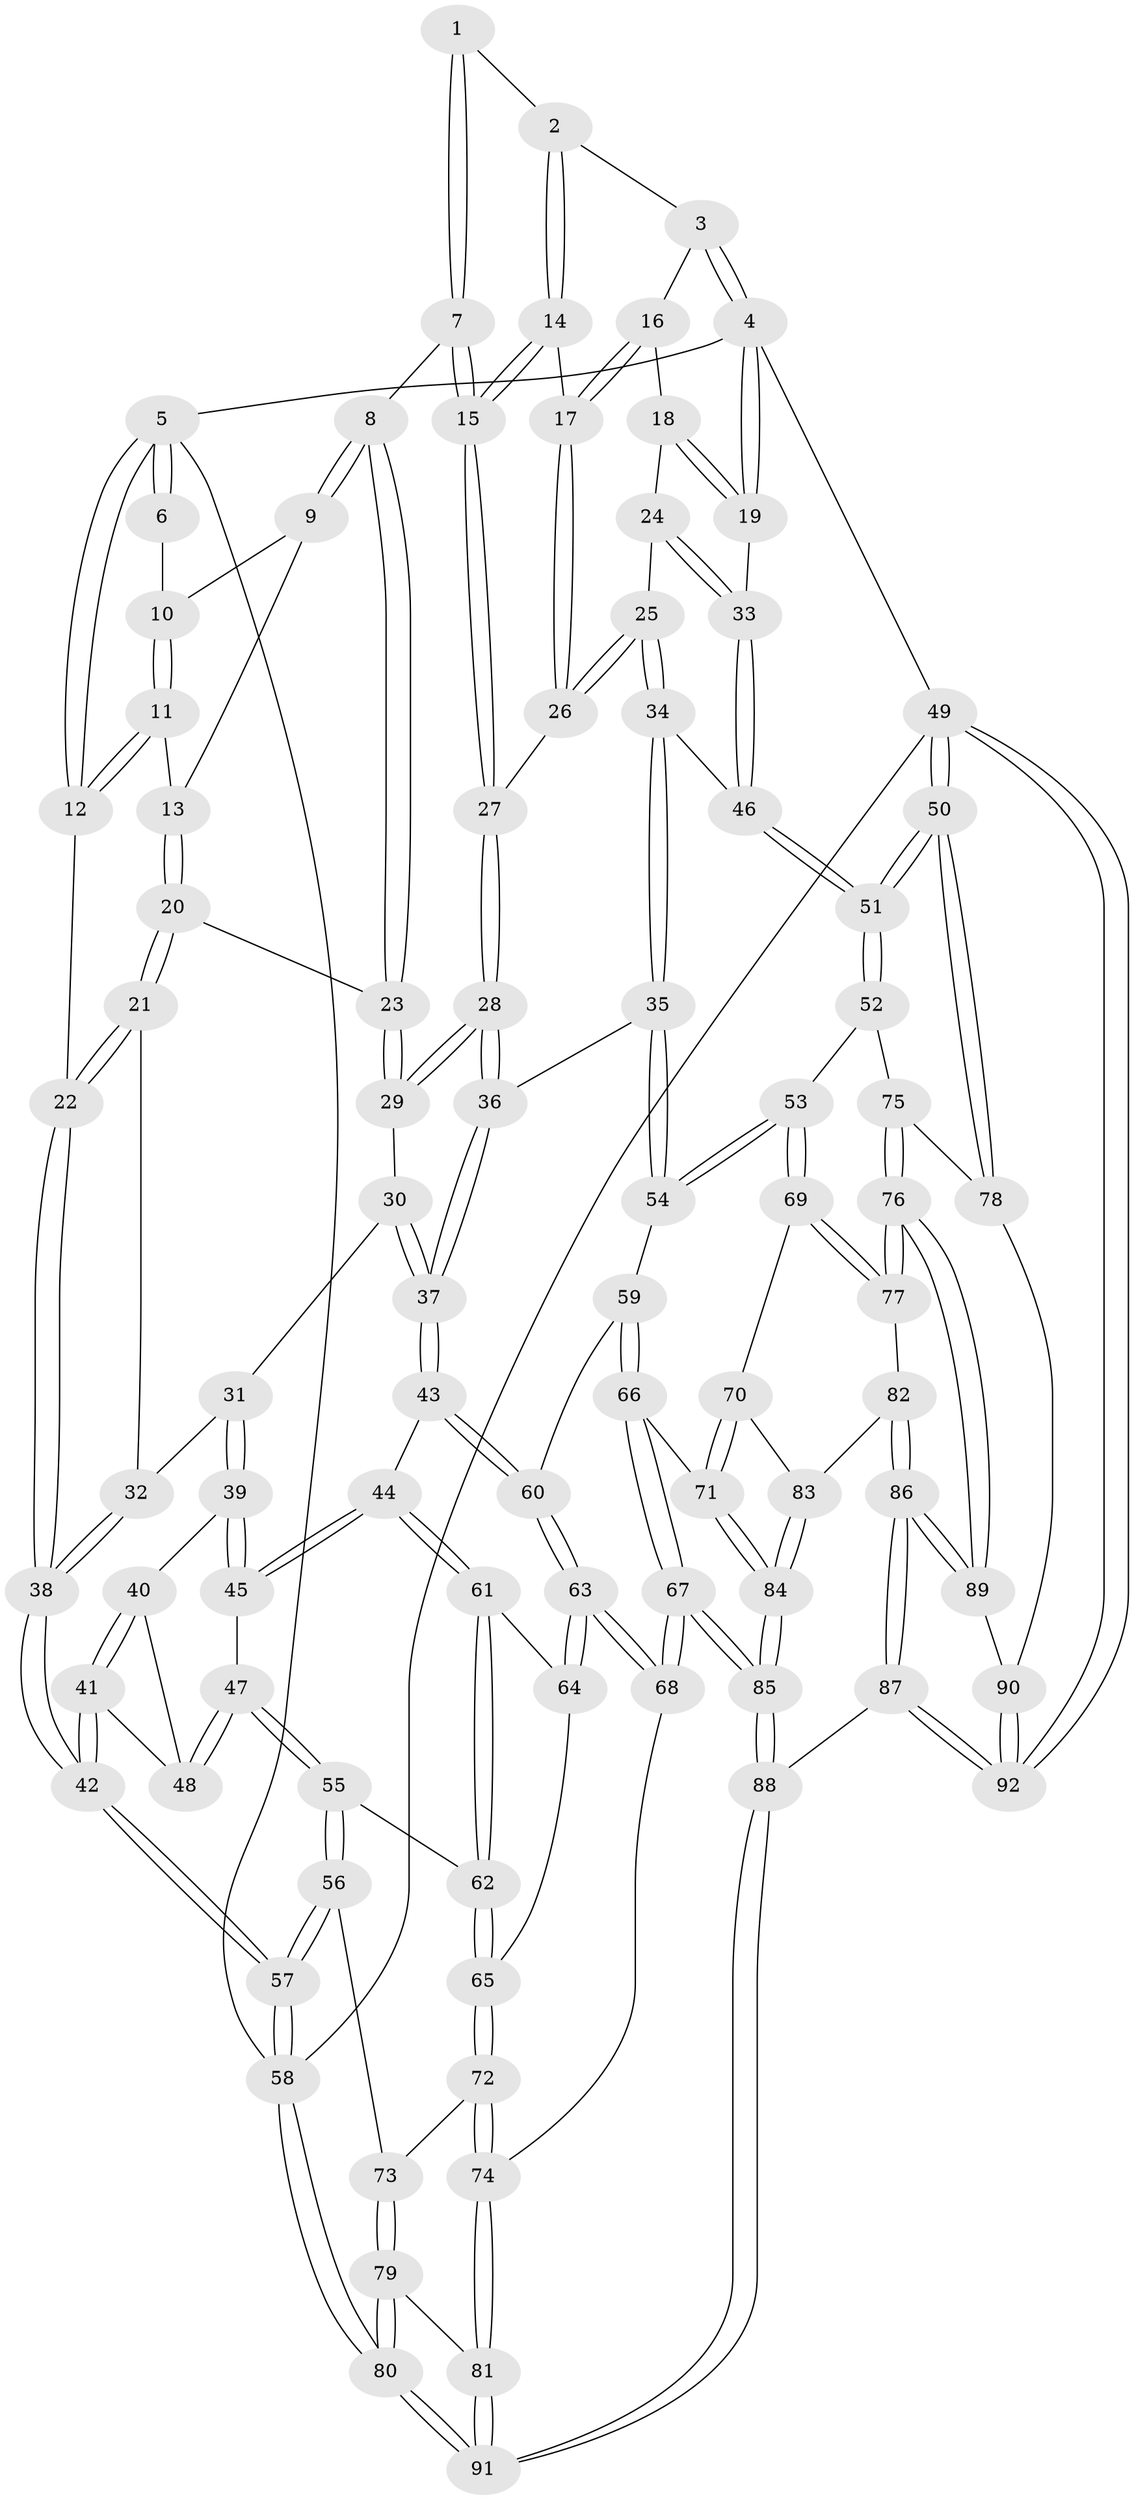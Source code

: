 // Generated by graph-tools (version 1.1) at 2025/03/03/09/25 03:03:28]
// undirected, 92 vertices, 227 edges
graph export_dot {
graph [start="1"]
  node [color=gray90,style=filled];
  1 [pos="+0.3582411044239796+0"];
  2 [pos="+0.6625741921233737+0"];
  3 [pos="+0.7325262259086947+0"];
  4 [pos="+1+0"];
  5 [pos="+0+0"];
  6 [pos="+0.10190521606761771+0"];
  7 [pos="+0.34617083788383973+0.16270387923781202"];
  8 [pos="+0.30879900954684675+0.1810699250992665"];
  9 [pos="+0.1998174162498526+0.06935396992219882"];
  10 [pos="+0.12087000909632245+0"];
  11 [pos="+0.10226228996154742+0.14206441258470953"];
  12 [pos="+0+0.24252878087830754"];
  13 [pos="+0.11293400727018243+0.14733761013163346"];
  14 [pos="+0.6230575983400299+0.09124783405032562"];
  15 [pos="+0.43176596572649295+0.1957356492601912"];
  16 [pos="+0.8080458933204269+0.1440542626885746"];
  17 [pos="+0.6781053418165017+0.1848387572094467"];
  18 [pos="+0.9216156578274881+0.157930102212529"];
  19 [pos="+1+0"];
  20 [pos="+0.23119421546412317+0.23658113079534493"];
  21 [pos="+0.1991967523945078+0.27490377309884223"];
  22 [pos="+0+0.28827983357774367"];
  23 [pos="+0.25223743640104407+0.22996700149968566"];
  24 [pos="+0.8042652357671721+0.30270350618073916"];
  25 [pos="+0.7331353555626798+0.37025153785202525"];
  26 [pos="+0.7005358622953726+0.2837069570455851"];
  27 [pos="+0.44988175195895747+0.24262543127235994"];
  28 [pos="+0.48881631709762846+0.44362330117736043"];
  29 [pos="+0.3208489707333554+0.35297108103265"];
  30 [pos="+0.26077479361546846+0.4296828853846106"];
  31 [pos="+0.19850147777143948+0.4437623425572222"];
  32 [pos="+0.16837524732114692+0.40126998931309865"];
  33 [pos="+1+0.25873924746975013"];
  34 [pos="+0.7315465441036082+0.3925688034424277"];
  35 [pos="+0.7235251663112984+0.41390732281346376"];
  36 [pos="+0.5011191290155843+0.46634227638984377"];
  37 [pos="+0.47620257765109203+0.506275838719029"];
  38 [pos="+0+0.43424553197395066"];
  39 [pos="+0.19955244453653284+0.4810132546289748"];
  40 [pos="+0.12514599925402678+0.5040827261466291"];
  41 [pos="+0.009766969045099237+0.5238361808275711"];
  42 [pos="+0+0.49621891700031784"];
  43 [pos="+0.47333719905907623+0.5138531140509999"];
  44 [pos="+0.3238902430407657+0.5751367004970773"];
  45 [pos="+0.2193789869386777+0.5467459521412001"];
  46 [pos="+1+0.3261711547226075"];
  47 [pos="+0.17833855267079854+0.5925613669659402"];
  48 [pos="+0.11178982502066709+0.5604562760456623"];
  49 [pos="+1+1"];
  50 [pos="+1+0.8505119992908632"];
  51 [pos="+1+0.5711947292171365"];
  52 [pos="+0.8753595462279106+0.600156463164911"];
  53 [pos="+0.8248306686876279+0.5781086577731203"];
  54 [pos="+0.8064123045155795+0.5505248077368621"];
  55 [pos="+0.17015762618937635+0.6159225867474649"];
  56 [pos="+0.0058504404399498874+0.6523770946352123"];
  57 [pos="+0+0.5561224157414861"];
  58 [pos="+0+1"];
  59 [pos="+0.5375384436170514+0.6539001800260305"];
  60 [pos="+0.4883813799668173+0.5825790842231436"];
  61 [pos="+0.31100912859876095+0.6360622566476496"];
  62 [pos="+0.18702849421373746+0.6858696217534114"];
  63 [pos="+0.3398765319893426+0.8123293963235845"];
  64 [pos="+0.3137200696845596+0.664752177581352"];
  65 [pos="+0.1865736992491851+0.7050046442029511"];
  66 [pos="+0.5794910515934909+0.7257492266438021"];
  67 [pos="+0.3873382619326537+0.8427760574445069"];
  68 [pos="+0.33986899102266016+0.8123648510047109"];
  69 [pos="+0.6984784529813093+0.7107522720880683"];
  70 [pos="+0.6410313074995037+0.7331695367180894"];
  71 [pos="+0.5962232635260025+0.7350507452796966"];
  72 [pos="+0.185495259779241+0.7186617187045182"];
  73 [pos="+0.07905936954601622+0.7342911091202474"];
  74 [pos="+0.2637239422569717+0.8261658004049772"];
  75 [pos="+0.875769910500063+0.612822634322672"];
  76 [pos="+0.8279600649725373+0.8396167276580497"];
  77 [pos="+0.7570913829766084+0.7996593575766474"];
  78 [pos="+0.9564699788487325+0.8395753730160236"];
  79 [pos="+0.07615405040910814+0.7501224775446597"];
  80 [pos="+0+1"];
  81 [pos="+0.1866257665316507+0.9068793586104102"];
  82 [pos="+0.7048824861545206+0.8558770090416227"];
  83 [pos="+0.675571536934658+0.8161540412944764"];
  84 [pos="+0.5713674053013017+0.9818482840580647"];
  85 [pos="+0.5506882408389526+1"];
  86 [pos="+0.7156983355767841+0.9601128377217292"];
  87 [pos="+0.5911315499437699+1"];
  88 [pos="+0.5601013411258827+1"];
  89 [pos="+0.8380921998337119+0.8666704432425436"];
  90 [pos="+0.8820602576182233+0.8813663028328654"];
  91 [pos="+0+1"];
  92 [pos="+1+1"];
  1 -- 2;
  1 -- 7;
  1 -- 7;
  2 -- 3;
  2 -- 14;
  2 -- 14;
  3 -- 4;
  3 -- 4;
  3 -- 16;
  4 -- 5;
  4 -- 19;
  4 -- 19;
  4 -- 49;
  5 -- 6;
  5 -- 6;
  5 -- 12;
  5 -- 12;
  5 -- 58;
  6 -- 10;
  7 -- 8;
  7 -- 15;
  7 -- 15;
  8 -- 9;
  8 -- 9;
  8 -- 23;
  8 -- 23;
  9 -- 10;
  9 -- 13;
  10 -- 11;
  10 -- 11;
  11 -- 12;
  11 -- 12;
  11 -- 13;
  12 -- 22;
  13 -- 20;
  13 -- 20;
  14 -- 15;
  14 -- 15;
  14 -- 17;
  15 -- 27;
  15 -- 27;
  16 -- 17;
  16 -- 17;
  16 -- 18;
  17 -- 26;
  17 -- 26;
  18 -- 19;
  18 -- 19;
  18 -- 24;
  19 -- 33;
  20 -- 21;
  20 -- 21;
  20 -- 23;
  21 -- 22;
  21 -- 22;
  21 -- 32;
  22 -- 38;
  22 -- 38;
  23 -- 29;
  23 -- 29;
  24 -- 25;
  24 -- 33;
  24 -- 33;
  25 -- 26;
  25 -- 26;
  25 -- 34;
  25 -- 34;
  26 -- 27;
  27 -- 28;
  27 -- 28;
  28 -- 29;
  28 -- 29;
  28 -- 36;
  28 -- 36;
  29 -- 30;
  30 -- 31;
  30 -- 37;
  30 -- 37;
  31 -- 32;
  31 -- 39;
  31 -- 39;
  32 -- 38;
  32 -- 38;
  33 -- 46;
  33 -- 46;
  34 -- 35;
  34 -- 35;
  34 -- 46;
  35 -- 36;
  35 -- 54;
  35 -- 54;
  36 -- 37;
  36 -- 37;
  37 -- 43;
  37 -- 43;
  38 -- 42;
  38 -- 42;
  39 -- 40;
  39 -- 45;
  39 -- 45;
  40 -- 41;
  40 -- 41;
  40 -- 48;
  41 -- 42;
  41 -- 42;
  41 -- 48;
  42 -- 57;
  42 -- 57;
  43 -- 44;
  43 -- 60;
  43 -- 60;
  44 -- 45;
  44 -- 45;
  44 -- 61;
  44 -- 61;
  45 -- 47;
  46 -- 51;
  46 -- 51;
  47 -- 48;
  47 -- 48;
  47 -- 55;
  47 -- 55;
  49 -- 50;
  49 -- 50;
  49 -- 92;
  49 -- 92;
  49 -- 58;
  50 -- 51;
  50 -- 51;
  50 -- 78;
  50 -- 78;
  51 -- 52;
  51 -- 52;
  52 -- 53;
  52 -- 75;
  53 -- 54;
  53 -- 54;
  53 -- 69;
  53 -- 69;
  54 -- 59;
  55 -- 56;
  55 -- 56;
  55 -- 62;
  56 -- 57;
  56 -- 57;
  56 -- 73;
  57 -- 58;
  57 -- 58;
  58 -- 80;
  58 -- 80;
  59 -- 60;
  59 -- 66;
  59 -- 66;
  60 -- 63;
  60 -- 63;
  61 -- 62;
  61 -- 62;
  61 -- 64;
  62 -- 65;
  62 -- 65;
  63 -- 64;
  63 -- 64;
  63 -- 68;
  63 -- 68;
  64 -- 65;
  65 -- 72;
  65 -- 72;
  66 -- 67;
  66 -- 67;
  66 -- 71;
  67 -- 68;
  67 -- 68;
  67 -- 85;
  67 -- 85;
  68 -- 74;
  69 -- 70;
  69 -- 77;
  69 -- 77;
  70 -- 71;
  70 -- 71;
  70 -- 83;
  71 -- 84;
  71 -- 84;
  72 -- 73;
  72 -- 74;
  72 -- 74;
  73 -- 79;
  73 -- 79;
  74 -- 81;
  74 -- 81;
  75 -- 76;
  75 -- 76;
  75 -- 78;
  76 -- 77;
  76 -- 77;
  76 -- 89;
  76 -- 89;
  77 -- 82;
  78 -- 90;
  79 -- 80;
  79 -- 80;
  79 -- 81;
  80 -- 91;
  80 -- 91;
  81 -- 91;
  81 -- 91;
  82 -- 83;
  82 -- 86;
  82 -- 86;
  83 -- 84;
  83 -- 84;
  84 -- 85;
  84 -- 85;
  85 -- 88;
  85 -- 88;
  86 -- 87;
  86 -- 87;
  86 -- 89;
  86 -- 89;
  87 -- 88;
  87 -- 92;
  87 -- 92;
  88 -- 91;
  88 -- 91;
  89 -- 90;
  90 -- 92;
  90 -- 92;
}
